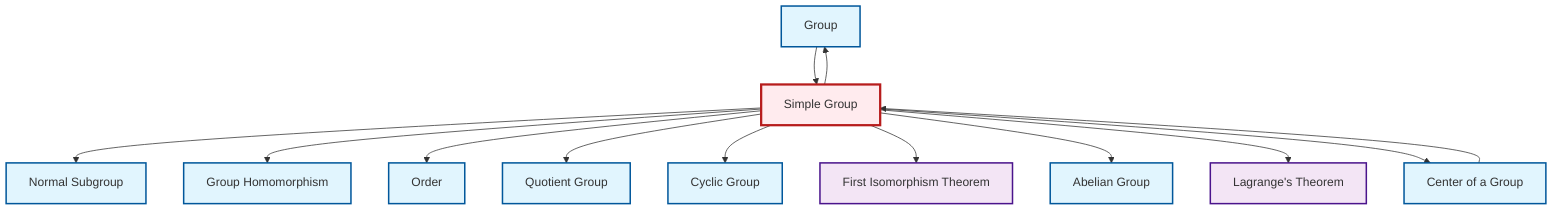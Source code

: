 graph TD
    classDef definition fill:#e1f5fe,stroke:#01579b,stroke-width:2px
    classDef theorem fill:#f3e5f5,stroke:#4a148c,stroke-width:2px
    classDef axiom fill:#fff3e0,stroke:#e65100,stroke-width:2px
    classDef example fill:#e8f5e9,stroke:#1b5e20,stroke-width:2px
    classDef current fill:#ffebee,stroke:#b71c1c,stroke-width:3px
    def-abelian-group["Abelian Group"]:::definition
    thm-lagrange["Lagrange's Theorem"]:::theorem
    def-cyclic-group["Cyclic Group"]:::definition
    def-group["Group"]:::definition
    def-center-of-group["Center of a Group"]:::definition
    def-order["Order"]:::definition
    def-quotient-group["Quotient Group"]:::definition
    thm-first-isomorphism["First Isomorphism Theorem"]:::theorem
    def-normal-subgroup["Normal Subgroup"]:::definition
    def-homomorphism["Group Homomorphism"]:::definition
    def-simple-group["Simple Group"]:::definition
    def-simple-group --> def-normal-subgroup
    def-simple-group --> def-homomorphism
    def-center-of-group --> def-simple-group
    def-simple-group --> def-order
    def-simple-group --> def-quotient-group
    def-simple-group --> def-cyclic-group
    def-simple-group --> thm-first-isomorphism
    def-simple-group --> def-group
    def-group --> def-simple-group
    def-simple-group --> def-abelian-group
    def-simple-group --> thm-lagrange
    def-simple-group --> def-center-of-group
    class def-simple-group current